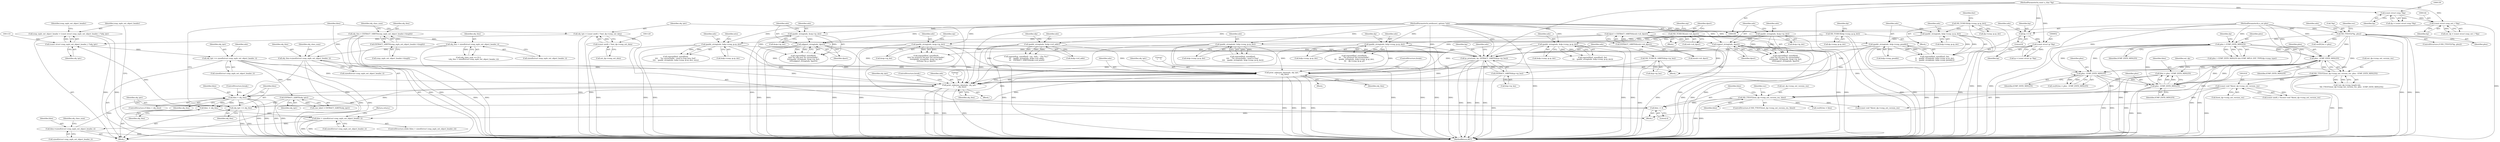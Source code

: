 digraph "0_tcpdump_8509ef02eceb2bbb479cea10fe4a7ec6395f1a8b@pointer" {
"1001130" [label="(Call,icmp_mpls_ext_object_header = (const struct icmp_mpls_ext_object_header_t *)obj_tptr)"];
"1001132" [label="(Call,(const struct icmp_mpls_ext_object_header_t *)obj_tptr)"];
"1001256" [label="(Call,obj_tptr += obj_tlen)"];
"1001249" [label="(Call,hlen < obj_tlen)"];
"1001173" [label="(Call,hlen-=sizeof(struct icmp_mpls_ext_object_header_t))"];
"1001125" [label="(Call,hlen > sizeof(struct icmp_mpls_ext_object_header_t))"];
"1001253" [label="(Call,hlen -= obj_tlen)"];
"1001114" [label="(Call,hlen -= 4)"];
"1001069" [label="(Call,ND_TTEST2(ext_dp->icmp_ext_version_res, hlen))"];
"1001002" [label="(Call,ND_TTEST2(ext_dp->icmp_ext_version_res, plen - ICMP_EXTD_MINLEN))"];
"1001006" [label="(Call,plen - ICMP_EXTD_MINLEN)"];
"1000880" [label="(Call,ND_TTEST2(*bp, plen))"];
"1000112" [label="(MethodParameterIn,u_int plen)"];
"1000985" [label="(Call,plen > ICMP_EXTD_MINLEN)"];
"1001018" [label="(Call,(const void *)&ext_dp->icmp_ext_version_res)"];
"1001063" [label="(Call,hlen = plen - ICMP_EXTD_MINLEN)"];
"1001065" [label="(Call,plen - ICMP_EXTD_MINLEN)"];
"1001030" [label="(Call,plen - ICMP_EXTD_MINLEN)"];
"1001188" [label="(Call,obj_tlen-=sizeof(struct icmp_mpls_ext_object_header_t))"];
"1001138" [label="(Call,obj_tlen = EXTRACT_16BITS(icmp_mpls_ext_object_header->length))"];
"1001140" [label="(Call,EXTRACT_16BITS(icmp_mpls_ext_object_header->length))"];
"1001182" [label="(Call,obj_tlen < sizeof(struct icmp_mpls_ext_object_header_t))"];
"1001234" [label="(Call,print_unknown_data(ndo, obj_tptr, \"\n\t    \", obj_tlen))"];
"1000311" [label="(Call,udpport_string(ndo, dport))"];
"1000305" [label="(Call,ipaddr_string(ndo, &oip->ip_dst))"];
"1000110" [label="(MethodParameterIn,netdissect_options *ndo)"];
"1000267" [label="(Call,dport = EXTRACT_16BITS(&ouh->uh_dport))"];
"1000269" [label="(Call,EXTRACT_16BITS(&ouh->uh_dport))"];
"1000263" [label="(Call,ND_TCHECK(ouh->uh_dport))"];
"1000293" [label="(Call,tcpport_string(ndo, dport))"];
"1000287" [label="(Call,ipaddr_string(ndo, &oip->ip_dst))"];
"1000408" [label="(Call,ipaddr_string(ndo, &dp->icmp_ip.ip_dst))"];
"1000196" [label="(Call,ND_TCHECK(dp->icmp_ip.ip_dst))"];
"1001242" [label="(Call,print_unknown_data(ndo, obj_tptr, \"\n\t    \", obj_tlen))"];
"1000365" [label="(Call,ipaddr_string(ndo, &dp->icmp_ip.ip_dst))"];
"1000323" [label="(Call,ipaddr_string(ndo, &oip->ip_dst))"];
"1000656" [label="(Call,ipaddr_string(ndo, &idp->ird_addr))"];
"1000383" [label="(Call,ipaddr_string(ndo, &dp->icmp_ip.ip_dst))"];
"1000964" [label="(Call,ip_print(ndo, bp, EXTRACT_16BITS(&ip->ip_len)))"];
"1000221" [label="(Call,ipaddr_string(ndo, &dp->icmp_ip.ip_dst))"];
"1000448" [label="(Call,ipaddr_string(ndo, &dp->icmp_gwaddr))"];
"1000440" [label="(Call,ipaddr_string(ndo, &dp->icmp_ip.ip_dst))"];
"1000419" [label="(Call,ND_TCHECK(dp->icmp_ip.ip_dst))"];
"1000951" [label="(Call,(const struct ip *)bp)"];
"1000942" [label="(Call,bp += 8)"];
"1000143" [label="(Call,(const struct icmp_ext_t *)bp)"];
"1000138" [label="(Call,(const struct icmp *)bp)"];
"1000111" [label="(MethodParameterIn,const u_char *bp)"];
"1000967" [label="(Call,EXTRACT_16BITS(&ip->ip_len))"];
"1000959" [label="(Call,ND_TCHECK_16BITS(&ip->ip_len))"];
"1001154" [label="(Call,obj_tptr += sizeof(struct icmp_mpls_ext_object_header_t))"];
"1001206" [label="(Call,EXTRACT_32BITS(obj_tptr))"];
"1001117" [label="(Call,obj_tptr = (const uint8_t *)ext_dp->icmp_ext_data)"];
"1001119" [label="(Call,(const uint8_t *)ext_dp->icmp_ext_data)"];
"1000426" [label="(Identifier,fmt)"];
"1000941" [label="(Block,)"];
"1000658" [label="(Call,&idp->ird_addr)"];
"1000880" [label="(Call,ND_TTEST2(*bp, plen))"];
"1001243" [label="(Identifier,ndo)"];
"1000947" [label="(Identifier,ndo)"];
"1000942" [label="(Call,bp += 8)"];
"1001141" [label="(Call,icmp_mpls_ext_object_header->length)"];
"1000896" [label="(Call,vec[0].len = plen)"];
"1000665" [label="(Identifier,idp)"];
"1001067" [label="(Identifier,ICMP_EXTD_MINLEN)"];
"1001030" [label="(Call,plen - ICMP_EXTD_MINLEN)"];
"1001183" [label="(Identifier,obj_tlen)"];
"1001245" [label="(Literal,\"\n\t    \")"];
"1000276" [label="(Identifier,oip)"];
"1000657" [label="(Identifier,ndo)"];
"1000384" [label="(Identifier,ndo)"];
"1000294" [label="(Identifier,ndo)"];
"1001070" [label="(Call,ext_dp->icmp_ext_version_res)"];
"1000997" [label="(Call,!ext_dp->icmp_length &&\n                ND_TTEST2(ext_dp->icmp_ext_version_res, plen - ICMP_EXTD_MINLEN))"];
"1001020" [label="(Call,&ext_dp->icmp_ext_version_res)"];
"1000656" [label="(Call,ipaddr_string(ndo, &idp->ird_addr))"];
"1001239" [label="(ControlStructure,break;)"];
"1000136" [label="(Call,dp = (const struct icmp *)bp)"];
"1001066" [label="(Identifier,plen)"];
"1001254" [label="(Identifier,hlen)"];
"1000162" [label="(Block,)"];
"1000881" [label="(Call,*bp)"];
"1000647" [label="(Call,snprintf(cp, sizeof(buf) - (cp - buf), \" {%s %u}\",\n\t\t\t    ipaddr_string(ndo, &idp->ird_addr),\n\t\t\t    EXTRACT_32BITS(&idp->ird_pref)))"];
"1000985" [label="(Call,plen > ICMP_EXTD_MINLEN)"];
"1000944" [label="(Literal,8)"];
"1001173" [label="(Call,hlen-=sizeof(struct icmp_mpls_ext_object_header_t))"];
"1000269" [label="(Call,EXTRACT_16BITS(&ouh->uh_dport))"];
"1000197" [label="(Call,dp->icmp_ip.ip_dst)"];
"1001188" [label="(Call,obj_tlen-=sizeof(struct icmp_mpls_ext_object_header_t))"];
"1000307" [label="(Call,&oip->ip_dst)"];
"1000111" [label="(MethodParameterIn,const u_char *bp)"];
"1000435" [label="(Call,snprintf(buf, sizeof(buf), fmt,\n\t\t    ipaddr_string(ndo, &dp->icmp_ip.ip_dst),\n\t\t    ipaddr_string(ndo, &dp->icmp_gwaddr)))"];
"1000883" [label="(Identifier,plen)"];
"1001145" [label="(Identifier,obj_class_num)"];
"1000966" [label="(Identifier,bp)"];
"1001016" [label="(Call,(const uint8_t *)(const void *)&ext_dp->icmp_ext_version_res)"];
"1001175" [label="(Call,sizeof(struct icmp_mpls_ext_object_header_t))"];
"1001235" [label="(Identifier,ndo)"];
"1000366" [label="(Identifier,ndo)"];
"1000141" [label="(Call,ext_dp = (const struct icmp_ext_t *)bp)"];
"1000949" [label="(Call,ip = (const struct ip *)bp)"];
"1000440" [label="(Call,ipaddr_string(ndo, &dp->icmp_ip.ip_dst))"];
"1001249" [label="(Call,hlen < obj_tlen)"];
"1001244" [label="(Identifier,obj_tptr)"];
"1000204" [label="(Identifier,dp)"];
"1000223" [label="(Call,&dp->icmp_ip.ip_dst)"];
"1000888" [label="(Identifier,vec)"];
"1000953" [label="(Identifier,bp)"];
"1001127" [label="(Call,sizeof(struct icmp_mpls_ext_object_header_t))"];
"1001126" [label="(Identifier,hlen)"];
"1000145" [label="(Identifier,bp)"];
"1000968" [label="(Call,&ip->ip_len)"];
"1001118" [label="(Identifier,obj_tptr)"];
"1000318" [label="(Call,snprintf(buf, sizeof(buf),\n\t\t\t\t\t\"%s protocol %d port %d unreachable\",\n\t\t\t\t\tipaddr_string(ndo, &oip->ip_dst),\n\t\t\t\t\toip->ip_p, dport))"];
"1000196" [label="(Call,ND_TCHECK(dp->icmp_ip.ip_dst))"];
"1001207" [label="(Identifier,obj_tptr)"];
"1001089" [label="(Call,vec[0].len = hlen)"];
"1000385" [label="(Call,&dp->icmp_ip.ip_dst)"];
"1001198" [label="(Block,)"];
"1000960" [label="(Call,&ip->ip_len)"];
"1000984" [label="(Call,plen > ICMP_EXTD_MINLEN && ICMP_MPLS_EXT_TYPE(dp->icmp_type))"];
"1000300" [label="(Call,snprintf(buf, sizeof(buf),\n\t\t\t\t\t\"%s udp port %s unreachable\",\n\t\t\t\t\tipaddr_string(ndo, &oip->ip_dst),\n\t\t\t\t\tudpport_string(ndo, dport)))"];
"1000449" [label="(Identifier,ndo)"];
"1000964" [label="(Call,ip_print(ndo, bp, EXTRACT_16BITS(&ip->ip_len)))"];
"1000408" [label="(Call,ipaddr_string(ndo, &dp->icmp_ip.ip_dst))"];
"1001160" [label="(Identifier,ndo)"];
"1001236" [label="(Identifier,obj_tptr)"];
"1000287" [label="(Call,ipaddr_string(ndo, &oip->ip_dst))"];
"1001156" [label="(Call,sizeof(struct icmp_mpls_ext_object_header_t))"];
"1001131" [label="(Identifier,icmp_mpls_ext_object_header)"];
"1001253" [label="(Call,hlen -= obj_tlen)"];
"1001065" [label="(Call,plen - ICMP_EXTD_MINLEN)"];
"1001003" [label="(Call,ext_dp->icmp_ext_version_res)"];
"1001132" [label="(Call,(const struct icmp_mpls_ext_object_header_t *)obj_tptr)"];
"1001258" [label="(Identifier,obj_tlen)"];
"1000110" [label="(MethodParameterIn,netdissect_options *ndo)"];
"1001190" [label="(Call,sizeof(struct icmp_mpls_ext_object_header_t))"];
"1001125" [label="(Call,hlen > sizeof(struct icmp_mpls_ext_object_header_t))"];
"1000270" [label="(Call,&ouh->uh_dport)"];
"1000410" [label="(Call,&dp->icmp_ip.ip_dst)"];
"1000143" [label="(Call,(const struct icmp_ext_t *)bp)"];
"1000450" [label="(Call,&dp->icmp_gwaddr)"];
"1001242" [label="(Call,print_unknown_data(ndo, obj_tptr, \"\n\t    \", obj_tlen))"];
"1001184" [label="(Call,sizeof(struct icmp_mpls_ext_object_header_t))"];
"1001078" [label="(Identifier,vec)"];
"1001247" [label="(ControlStructure,break;)"];
"1001018" [label="(Call,(const void *)&ext_dp->icmp_ext_version_res)"];
"1001257" [label="(Identifier,obj_tptr)"];
"1001256" [label="(Call,obj_tptr += obj_tlen)"];
"1001063" [label="(Call,hlen = plen - ICMP_EXTD_MINLEN)"];
"1000306" [label="(Identifier,ndo)"];
"1001031" [label="(Identifier,plen)"];
"1001259" [label="(Return,return;)"];
"1001007" [label="(Identifier,plen)"];
"1001071" [label="(Identifier,ext_dp)"];
"1000112" [label="(MethodParameterIn,u_int plen)"];
"1001129" [label="(Block,)"];
"1001002" [label="(Call,ND_TTEST2(ext_dp->icmp_ext_version_res, plen - ICMP_EXTD_MINLEN))"];
"1000442" [label="(Call,&dp->icmp_ip.ip_dst)"];
"1000360" [label="(Call,snprintf(buf, sizeof(buf),\n\t\t\t\t    \"%s unreachable - need to frag (mtu %d)\",\n\t\t\t\t    ipaddr_string(ndo, &dp->icmp_ip.ip_dst), mtu))"];
"1000323" [label="(Call,ipaddr_string(ndo, &oip->ip_dst))"];
"1000324" [label="(Identifier,ndo)"];
"1000951" [label="(Call,(const struct ip *)bp)"];
"1000267" [label="(Call,dport = EXTRACT_16BITS(&ouh->uh_dport))"];
"1001154" [label="(Call,obj_tptr += sizeof(struct icmp_mpls_ext_object_header_t))"];
"1001115" [label="(Identifier,hlen)"];
"1000288" [label="(Identifier,ndo)"];
"1000403" [label="(Call,snprintf(buf, sizeof(buf), fmt,\n\t\t\t    ipaddr_string(ndo, &dp->icmp_ip.ip_dst)))"];
"1001206" [label="(Call,EXTRACT_32BITS(obj_tptr))"];
"1001193" [label="(Identifier,obj_class_num)"];
"1001248" [label="(ControlStructure,if (hlen < obj_tlen))"];
"1000312" [label="(Identifier,ndo)"];
"1001073" [label="(Identifier,hlen)"];
"1001064" [label="(Identifier,hlen)"];
"1001134" [label="(Identifier,obj_tptr)"];
"1001068" [label="(ControlStructure,if (ND_TTEST2(ext_dp->icmp_ext_version_res, hlen)))"];
"1000419" [label="(Call,ND_TCHECK(dp->icmp_ip.ip_dst))"];
"1000216" [label="(Call,snprintf(buf, sizeof(buf),\n\t\t\t    \"%s protocol %d unreachable\",\n\t\t\t    ipaddr_string(ndo, &dp->icmp_ip.ip_dst),\n\t\t\t    dp->icmp_ip.ip_p))"];
"1001130" [label="(Call,icmp_mpls_ext_object_header = (const struct icmp_mpls_ext_object_header_t *)obj_tptr)"];
"1001255" [label="(Identifier,obj_tlen)"];
"1000295" [label="(Identifier,dport)"];
"1000879" [label="(ControlStructure,if (ND_TTEST2(*bp, plen)))"];
"1000268" [label="(Identifier,dport)"];
"1001024" [label="(Call,vec[0].len = plen - ICMP_EXTD_MINLEN)"];
"1000383" [label="(Call,ipaddr_string(ndo, &dp->icmp_ip.ip_dst))"];
"1001138" [label="(Call,obj_tlen = EXTRACT_16BITS(icmp_mpls_ext_object_header->length))"];
"1001119" [label="(Call,(const uint8_t *)ext_dp->icmp_ext_data)"];
"1001069" [label="(Call,ND_TTEST2(ext_dp->icmp_ext_version_res, hlen))"];
"1001252" [label="(ControlStructure,break;)"];
"1000974" [label="(Identifier,ndo)"];
"1000959" [label="(Call,ND_TCHECK_16BITS(&ip->ip_len))"];
"1001137" [label="(Identifier,icmp_mpls_ext_object_header)"];
"1001174" [label="(Identifier,hlen)"];
"1000325" [label="(Call,&oip->ip_dst)"];
"1000409" [label="(Identifier,ndo)"];
"1001008" [label="(Identifier,ICMP_EXTD_MINLEN)"];
"1000420" [label="(Call,dp->icmp_ip.ip_dst)"];
"1001139" [label="(Identifier,obj_tlen)"];
"1000373" [label="(Identifier,mtu)"];
"1001234" [label="(Call,print_unknown_data(ndo, obj_tptr, \"\n\t    \", obj_tlen))"];
"1000990" [label="(Identifier,dp)"];
"1000231" [label="(Identifier,dp)"];
"1001124" [label="(ControlStructure,while (hlen > sizeof(struct icmp_mpls_ext_object_header_t)))"];
"1001237" [label="(Literal,\"\n\t    \")"];
"1000987" [label="(Identifier,ICMP_EXTD_MINLEN)"];
"1000293" [label="(Call,tcpport_string(ndo, dport))"];
"1000365" [label="(Call,ipaddr_string(ndo, &dp->icmp_ip.ip_dst))"];
"1000140" [label="(Identifier,bp)"];
"1000986" [label="(Identifier,plen)"];
"1000378" [label="(Call,snprintf(buf, sizeof(buf),\n\t\t\t\t    \"%s unreachable - need to frag\",\n\t\t\t\t    ipaddr_string(ndo, &dp->icmp_ip.ip_dst)))"];
"1000263" [label="(Call,ND_TCHECK(ouh->uh_dport))"];
"1001114" [label="(Call,hlen -= 4)"];
"1001140" [label="(Call,EXTRACT_16BITS(icmp_mpls_ext_object_header->length))"];
"1001178" [label="(Call,(obj_class_num == 0) ||\n                    (obj_tlen < sizeof(struct icmp_mpls_ext_object_header_t)))"];
"1000992" [label="(Block,)"];
"1000311" [label="(Call,udpport_string(ndo, dport))"];
"1000221" [label="(Call,ipaddr_string(ndo, &dp->icmp_ip.ip_dst))"];
"1001251" [label="(Identifier,obj_tlen)"];
"1001180" [label="(Identifier,obj_class_num)"];
"1000330" [label="(Identifier,oip)"];
"1001182" [label="(Call,obj_tlen < sizeof(struct icmp_mpls_ext_object_header_t))"];
"1001265" [label="(MethodReturn,RET)"];
"1001250" [label="(Identifier,hlen)"];
"1000313" [label="(Identifier,dport)"];
"1000282" [label="(Call,snprintf(buf, sizeof(buf),\n\t\t\t\t\t\"%s tcp port %s unreachable\",\n\t\t\t\t\tipaddr_string(ndo, &oip->ip_dst),\n\t\t\t\t\ttcpport_string(ndo, dport)))"];
"1001246" [label="(Identifier,obj_tlen)"];
"1000441" [label="(Identifier,ndo)"];
"1001194" [label="(Block,)"];
"1001155" [label="(Identifier,obj_tptr)"];
"1000206" [label="(Block,)"];
"1000965" [label="(Identifier,ndo)"];
"1001121" [label="(Call,ext_dp->icmp_ext_data)"];
"1001189" [label="(Identifier,obj_tlen)"];
"1001117" [label="(Call,obj_tptr = (const uint8_t *)ext_dp->icmp_ext_data)"];
"1000367" [label="(Call,&dp->icmp_ip.ip_dst)"];
"1000289" [label="(Call,&oip->ip_dst)"];
"1000943" [label="(Identifier,bp)"];
"1000448" [label="(Call,ipaddr_string(ndo, &dp->icmp_gwaddr))"];
"1000264" [label="(Call,ouh->uh_dport)"];
"1000967" [label="(Call,EXTRACT_16BITS(&ip->ip_len))"];
"1001083" [label="(Call,(const void *)&ext_dp->icmp_ext_version_res)"];
"1000138" [label="(Call,(const struct icmp *)bp)"];
"1000934" [label="(Identifier,ndo)"];
"1001204" [label="(Call,raw_label = EXTRACT_32BITS(obj_tptr))"];
"1001238" [label="(Identifier,obj_tlen)"];
"1000305" [label="(Call,ipaddr_string(ndo, &oip->ip_dst))"];
"1001006" [label="(Call,plen - ICMP_EXTD_MINLEN)"];
"1001032" [label="(Identifier,ICMP_EXTD_MINLEN)"];
"1001116" [label="(Literal,4)"];
"1000222" [label="(Identifier,ndo)"];
"1001130" -> "1001129"  [label="AST: "];
"1001130" -> "1001132"  [label="CFG: "];
"1001131" -> "1001130"  [label="AST: "];
"1001132" -> "1001130"  [label="AST: "];
"1001137" -> "1001130"  [label="CFG: "];
"1001130" -> "1001265"  [label="DDG: "];
"1001130" -> "1001265"  [label="DDG: "];
"1001132" -> "1001130"  [label="DDG: "];
"1001132" -> "1001134"  [label="CFG: "];
"1001133" -> "1001132"  [label="AST: "];
"1001134" -> "1001132"  [label="AST: "];
"1001256" -> "1001132"  [label="DDG: "];
"1001117" -> "1001132"  [label="DDG: "];
"1001132" -> "1001154"  [label="DDG: "];
"1001256" -> "1001129"  [label="AST: "];
"1001256" -> "1001258"  [label="CFG: "];
"1001257" -> "1001256"  [label="AST: "];
"1001258" -> "1001256"  [label="AST: "];
"1001126" -> "1001256"  [label="CFG: "];
"1001256" -> "1001265"  [label="DDG: "];
"1001256" -> "1001265"  [label="DDG: "];
"1001249" -> "1001256"  [label="DDG: "];
"1001242" -> "1001256"  [label="DDG: "];
"1001206" -> "1001256"  [label="DDG: "];
"1001234" -> "1001256"  [label="DDG: "];
"1001249" -> "1001248"  [label="AST: "];
"1001249" -> "1001251"  [label="CFG: "];
"1001250" -> "1001249"  [label="AST: "];
"1001251" -> "1001249"  [label="AST: "];
"1001252" -> "1001249"  [label="CFG: "];
"1001254" -> "1001249"  [label="CFG: "];
"1001249" -> "1001265"  [label="DDG: "];
"1001249" -> "1001265"  [label="DDG: "];
"1001249" -> "1001265"  [label="DDG: "];
"1001173" -> "1001249"  [label="DDG: "];
"1001188" -> "1001249"  [label="DDG: "];
"1001234" -> "1001249"  [label="DDG: "];
"1001242" -> "1001249"  [label="DDG: "];
"1001249" -> "1001253"  [label="DDG: "];
"1001249" -> "1001253"  [label="DDG: "];
"1001173" -> "1001129"  [label="AST: "];
"1001173" -> "1001175"  [label="CFG: "];
"1001174" -> "1001173"  [label="AST: "];
"1001175" -> "1001173"  [label="AST: "];
"1001180" -> "1001173"  [label="CFG: "];
"1001173" -> "1001265"  [label="DDG: "];
"1001125" -> "1001173"  [label="DDG: "];
"1001125" -> "1001124"  [label="AST: "];
"1001125" -> "1001127"  [label="CFG: "];
"1001126" -> "1001125"  [label="AST: "];
"1001127" -> "1001125"  [label="AST: "];
"1001131" -> "1001125"  [label="CFG: "];
"1001259" -> "1001125"  [label="CFG: "];
"1001125" -> "1001265"  [label="DDG: "];
"1001125" -> "1001265"  [label="DDG: "];
"1001253" -> "1001125"  [label="DDG: "];
"1001114" -> "1001125"  [label="DDG: "];
"1001253" -> "1001129"  [label="AST: "];
"1001253" -> "1001255"  [label="CFG: "];
"1001254" -> "1001253"  [label="AST: "];
"1001255" -> "1001253"  [label="AST: "];
"1001257" -> "1001253"  [label="CFG: "];
"1001114" -> "1000992"  [label="AST: "];
"1001114" -> "1001116"  [label="CFG: "];
"1001115" -> "1001114"  [label="AST: "];
"1001116" -> "1001114"  [label="AST: "];
"1001118" -> "1001114"  [label="CFG: "];
"1001069" -> "1001114"  [label="DDG: "];
"1001069" -> "1001068"  [label="AST: "];
"1001069" -> "1001073"  [label="CFG: "];
"1001070" -> "1001069"  [label="AST: "];
"1001073" -> "1001069"  [label="AST: "];
"1001078" -> "1001069"  [label="CFG: "];
"1001115" -> "1001069"  [label="CFG: "];
"1001069" -> "1001265"  [label="DDG: "];
"1001069" -> "1001265"  [label="DDG: "];
"1001002" -> "1001069"  [label="DDG: "];
"1001018" -> "1001069"  [label="DDG: "];
"1001063" -> "1001069"  [label="DDG: "];
"1001069" -> "1001083"  [label="DDG: "];
"1001069" -> "1001089"  [label="DDG: "];
"1001002" -> "1000997"  [label="AST: "];
"1001002" -> "1001006"  [label="CFG: "];
"1001003" -> "1001002"  [label="AST: "];
"1001006" -> "1001002"  [label="AST: "];
"1000997" -> "1001002"  [label="CFG: "];
"1001002" -> "1001265"  [label="DDG: "];
"1001002" -> "1001265"  [label="DDG: "];
"1001002" -> "1000997"  [label="DDG: "];
"1001002" -> "1000997"  [label="DDG: "];
"1001006" -> "1001002"  [label="DDG: "];
"1001006" -> "1001002"  [label="DDG: "];
"1001002" -> "1001018"  [label="DDG: "];
"1001006" -> "1001008"  [label="CFG: "];
"1001007" -> "1001006"  [label="AST: "];
"1001008" -> "1001006"  [label="AST: "];
"1001006" -> "1001265"  [label="DDG: "];
"1001006" -> "1001265"  [label="DDG: "];
"1000880" -> "1001006"  [label="DDG: "];
"1000985" -> "1001006"  [label="DDG: "];
"1000985" -> "1001006"  [label="DDG: "];
"1000112" -> "1001006"  [label="DDG: "];
"1001006" -> "1001030"  [label="DDG: "];
"1001006" -> "1001030"  [label="DDG: "];
"1001006" -> "1001065"  [label="DDG: "];
"1001006" -> "1001065"  [label="DDG: "];
"1000880" -> "1000879"  [label="AST: "];
"1000880" -> "1000883"  [label="CFG: "];
"1000881" -> "1000880"  [label="AST: "];
"1000883" -> "1000880"  [label="AST: "];
"1000888" -> "1000880"  [label="CFG: "];
"1000934" -> "1000880"  [label="CFG: "];
"1000880" -> "1001265"  [label="DDG: "];
"1000880" -> "1001265"  [label="DDG: "];
"1000880" -> "1001265"  [label="DDG: "];
"1000112" -> "1000880"  [label="DDG: "];
"1000880" -> "1000896"  [label="DDG: "];
"1000880" -> "1000985"  [label="DDG: "];
"1000880" -> "1001030"  [label="DDG: "];
"1000880" -> "1001065"  [label="DDG: "];
"1000112" -> "1000109"  [label="AST: "];
"1000112" -> "1001265"  [label="DDG: "];
"1000112" -> "1000896"  [label="DDG: "];
"1000112" -> "1000985"  [label="DDG: "];
"1000112" -> "1001030"  [label="DDG: "];
"1000112" -> "1001065"  [label="DDG: "];
"1000985" -> "1000984"  [label="AST: "];
"1000985" -> "1000987"  [label="CFG: "];
"1000986" -> "1000985"  [label="AST: "];
"1000987" -> "1000985"  [label="AST: "];
"1000990" -> "1000985"  [label="CFG: "];
"1000984" -> "1000985"  [label="CFG: "];
"1000985" -> "1001265"  [label="DDG: "];
"1000985" -> "1001265"  [label="DDG: "];
"1000985" -> "1000984"  [label="DDG: "];
"1000985" -> "1000984"  [label="DDG: "];
"1000985" -> "1001030"  [label="DDG: "];
"1000985" -> "1001030"  [label="DDG: "];
"1000985" -> "1001065"  [label="DDG: "];
"1000985" -> "1001065"  [label="DDG: "];
"1001018" -> "1001016"  [label="AST: "];
"1001018" -> "1001020"  [label="CFG: "];
"1001019" -> "1001018"  [label="AST: "];
"1001020" -> "1001018"  [label="AST: "];
"1001016" -> "1001018"  [label="CFG: "];
"1001018" -> "1001265"  [label="DDG: "];
"1001018" -> "1001016"  [label="DDG: "];
"1001018" -> "1001083"  [label="DDG: "];
"1001063" -> "1000992"  [label="AST: "];
"1001063" -> "1001065"  [label="CFG: "];
"1001064" -> "1001063"  [label="AST: "];
"1001065" -> "1001063"  [label="AST: "];
"1001071" -> "1001063"  [label="CFG: "];
"1001063" -> "1001265"  [label="DDG: "];
"1001065" -> "1001063"  [label="DDG: "];
"1001065" -> "1001063"  [label="DDG: "];
"1001065" -> "1001067"  [label="CFG: "];
"1001066" -> "1001065"  [label="AST: "];
"1001067" -> "1001065"  [label="AST: "];
"1001065" -> "1001265"  [label="DDG: "];
"1001065" -> "1001265"  [label="DDG: "];
"1001030" -> "1001065"  [label="DDG: "];
"1001030" -> "1001065"  [label="DDG: "];
"1001030" -> "1001024"  [label="AST: "];
"1001030" -> "1001032"  [label="CFG: "];
"1001031" -> "1001030"  [label="AST: "];
"1001032" -> "1001030"  [label="AST: "];
"1001024" -> "1001030"  [label="CFG: "];
"1001030" -> "1001265"  [label="DDG: "];
"1001030" -> "1001265"  [label="DDG: "];
"1001030" -> "1001024"  [label="DDG: "];
"1001030" -> "1001024"  [label="DDG: "];
"1001188" -> "1001129"  [label="AST: "];
"1001188" -> "1001190"  [label="CFG: "];
"1001189" -> "1001188"  [label="AST: "];
"1001190" -> "1001188"  [label="AST: "];
"1001193" -> "1001188"  [label="CFG: "];
"1001188" -> "1001265"  [label="DDG: "];
"1001138" -> "1001188"  [label="DDG: "];
"1001182" -> "1001188"  [label="DDG: "];
"1001188" -> "1001234"  [label="DDG: "];
"1001188" -> "1001242"  [label="DDG: "];
"1001138" -> "1001129"  [label="AST: "];
"1001138" -> "1001140"  [label="CFG: "];
"1001139" -> "1001138"  [label="AST: "];
"1001140" -> "1001138"  [label="AST: "];
"1001145" -> "1001138"  [label="CFG: "];
"1001138" -> "1001265"  [label="DDG: "];
"1001138" -> "1001265"  [label="DDG: "];
"1001140" -> "1001138"  [label="DDG: "];
"1001138" -> "1001182"  [label="DDG: "];
"1001140" -> "1001141"  [label="CFG: "];
"1001141" -> "1001140"  [label="AST: "];
"1001140" -> "1001265"  [label="DDG: "];
"1001182" -> "1001178"  [label="AST: "];
"1001182" -> "1001184"  [label="CFG: "];
"1001183" -> "1001182"  [label="AST: "];
"1001184" -> "1001182"  [label="AST: "];
"1001178" -> "1001182"  [label="CFG: "];
"1001182" -> "1001265"  [label="DDG: "];
"1001182" -> "1001178"  [label="DDG: "];
"1001234" -> "1001198"  [label="AST: "];
"1001234" -> "1001238"  [label="CFG: "];
"1001235" -> "1001234"  [label="AST: "];
"1001236" -> "1001234"  [label="AST: "];
"1001237" -> "1001234"  [label="AST: "];
"1001238" -> "1001234"  [label="AST: "];
"1001239" -> "1001234"  [label="CFG: "];
"1001234" -> "1001265"  [label="DDG: "];
"1001234" -> "1001265"  [label="DDG: "];
"1001234" -> "1001265"  [label="DDG: "];
"1001234" -> "1001265"  [label="DDG: "];
"1000311" -> "1001234"  [label="DDG: "];
"1000293" -> "1001234"  [label="DDG: "];
"1000408" -> "1001234"  [label="DDG: "];
"1001242" -> "1001234"  [label="DDG: "];
"1000365" -> "1001234"  [label="DDG: "];
"1000323" -> "1001234"  [label="DDG: "];
"1000656" -> "1001234"  [label="DDG: "];
"1000383" -> "1001234"  [label="DDG: "];
"1000964" -> "1001234"  [label="DDG: "];
"1000221" -> "1001234"  [label="DDG: "];
"1000448" -> "1001234"  [label="DDG: "];
"1000110" -> "1001234"  [label="DDG: "];
"1001154" -> "1001234"  [label="DDG: "];
"1001234" -> "1001242"  [label="DDG: "];
"1000311" -> "1000300"  [label="AST: "];
"1000311" -> "1000313"  [label="CFG: "];
"1000312" -> "1000311"  [label="AST: "];
"1000313" -> "1000311"  [label="AST: "];
"1000300" -> "1000311"  [label="CFG: "];
"1000311" -> "1001265"  [label="DDG: "];
"1000311" -> "1001265"  [label="DDG: "];
"1000311" -> "1000300"  [label="DDG: "];
"1000311" -> "1000300"  [label="DDG: "];
"1000305" -> "1000311"  [label="DDG: "];
"1000110" -> "1000311"  [label="DDG: "];
"1000267" -> "1000311"  [label="DDG: "];
"1000311" -> "1000964"  [label="DDG: "];
"1000311" -> "1001242"  [label="DDG: "];
"1000305" -> "1000300"  [label="AST: "];
"1000305" -> "1000307"  [label="CFG: "];
"1000306" -> "1000305"  [label="AST: "];
"1000307" -> "1000305"  [label="AST: "];
"1000312" -> "1000305"  [label="CFG: "];
"1000305" -> "1001265"  [label="DDG: "];
"1000305" -> "1000300"  [label="DDG: "];
"1000305" -> "1000300"  [label="DDG: "];
"1000110" -> "1000305"  [label="DDG: "];
"1000110" -> "1000109"  [label="AST: "];
"1000110" -> "1001265"  [label="DDG: "];
"1000110" -> "1000221"  [label="DDG: "];
"1000110" -> "1000287"  [label="DDG: "];
"1000110" -> "1000293"  [label="DDG: "];
"1000110" -> "1000323"  [label="DDG: "];
"1000110" -> "1000365"  [label="DDG: "];
"1000110" -> "1000383"  [label="DDG: "];
"1000110" -> "1000408"  [label="DDG: "];
"1000110" -> "1000440"  [label="DDG: "];
"1000110" -> "1000448"  [label="DDG: "];
"1000110" -> "1000656"  [label="DDG: "];
"1000110" -> "1000964"  [label="DDG: "];
"1000110" -> "1001242"  [label="DDG: "];
"1000267" -> "1000206"  [label="AST: "];
"1000267" -> "1000269"  [label="CFG: "];
"1000268" -> "1000267"  [label="AST: "];
"1000269" -> "1000267"  [label="AST: "];
"1000276" -> "1000267"  [label="CFG: "];
"1000267" -> "1001265"  [label="DDG: "];
"1000269" -> "1000267"  [label="DDG: "];
"1000267" -> "1000293"  [label="DDG: "];
"1000267" -> "1000318"  [label="DDG: "];
"1000269" -> "1000270"  [label="CFG: "];
"1000270" -> "1000269"  [label="AST: "];
"1000269" -> "1001265"  [label="DDG: "];
"1000263" -> "1000269"  [label="DDG: "];
"1000263" -> "1000206"  [label="AST: "];
"1000263" -> "1000264"  [label="CFG: "];
"1000264" -> "1000263"  [label="AST: "];
"1000268" -> "1000263"  [label="CFG: "];
"1000263" -> "1001265"  [label="DDG: "];
"1000263" -> "1001265"  [label="DDG: "];
"1000293" -> "1000282"  [label="AST: "];
"1000293" -> "1000295"  [label="CFG: "];
"1000294" -> "1000293"  [label="AST: "];
"1000295" -> "1000293"  [label="AST: "];
"1000282" -> "1000293"  [label="CFG: "];
"1000293" -> "1001265"  [label="DDG: "];
"1000293" -> "1001265"  [label="DDG: "];
"1000293" -> "1000282"  [label="DDG: "];
"1000293" -> "1000282"  [label="DDG: "];
"1000287" -> "1000293"  [label="DDG: "];
"1000293" -> "1000964"  [label="DDG: "];
"1000293" -> "1001242"  [label="DDG: "];
"1000287" -> "1000282"  [label="AST: "];
"1000287" -> "1000289"  [label="CFG: "];
"1000288" -> "1000287"  [label="AST: "];
"1000289" -> "1000287"  [label="AST: "];
"1000294" -> "1000287"  [label="CFG: "];
"1000287" -> "1001265"  [label="DDG: "];
"1000287" -> "1000282"  [label="DDG: "];
"1000287" -> "1000282"  [label="DDG: "];
"1000408" -> "1000403"  [label="AST: "];
"1000408" -> "1000410"  [label="CFG: "];
"1000409" -> "1000408"  [label="AST: "];
"1000410" -> "1000408"  [label="AST: "];
"1000403" -> "1000408"  [label="CFG: "];
"1000408" -> "1001265"  [label="DDG: "];
"1000408" -> "1001265"  [label="DDG: "];
"1000408" -> "1000403"  [label="DDG: "];
"1000408" -> "1000403"  [label="DDG: "];
"1000196" -> "1000408"  [label="DDG: "];
"1000408" -> "1000964"  [label="DDG: "];
"1000408" -> "1001242"  [label="DDG: "];
"1000196" -> "1000162"  [label="AST: "];
"1000196" -> "1000197"  [label="CFG: "];
"1000197" -> "1000196"  [label="AST: "];
"1000204" -> "1000196"  [label="CFG: "];
"1000196" -> "1001265"  [label="DDG: "];
"1000196" -> "1001265"  [label="DDG: "];
"1000196" -> "1000221"  [label="DDG: "];
"1000196" -> "1000365"  [label="DDG: "];
"1000196" -> "1000383"  [label="DDG: "];
"1001242" -> "1001194"  [label="AST: "];
"1001242" -> "1001246"  [label="CFG: "];
"1001243" -> "1001242"  [label="AST: "];
"1001244" -> "1001242"  [label="AST: "];
"1001245" -> "1001242"  [label="AST: "];
"1001246" -> "1001242"  [label="AST: "];
"1001247" -> "1001242"  [label="CFG: "];
"1001242" -> "1001265"  [label="DDG: "];
"1001242" -> "1001265"  [label="DDG: "];
"1001242" -> "1001265"  [label="DDG: "];
"1001242" -> "1001265"  [label="DDG: "];
"1000365" -> "1001242"  [label="DDG: "];
"1000323" -> "1001242"  [label="DDG: "];
"1000656" -> "1001242"  [label="DDG: "];
"1000383" -> "1001242"  [label="DDG: "];
"1000964" -> "1001242"  [label="DDG: "];
"1000221" -> "1001242"  [label="DDG: "];
"1000448" -> "1001242"  [label="DDG: "];
"1001154" -> "1001242"  [label="DDG: "];
"1000365" -> "1000360"  [label="AST: "];
"1000365" -> "1000367"  [label="CFG: "];
"1000366" -> "1000365"  [label="AST: "];
"1000367" -> "1000365"  [label="AST: "];
"1000373" -> "1000365"  [label="CFG: "];
"1000365" -> "1001265"  [label="DDG: "];
"1000365" -> "1001265"  [label="DDG: "];
"1000365" -> "1000360"  [label="DDG: "];
"1000365" -> "1000360"  [label="DDG: "];
"1000365" -> "1000964"  [label="DDG: "];
"1000323" -> "1000318"  [label="AST: "];
"1000323" -> "1000325"  [label="CFG: "];
"1000324" -> "1000323"  [label="AST: "];
"1000325" -> "1000323"  [label="AST: "];
"1000330" -> "1000323"  [label="CFG: "];
"1000323" -> "1001265"  [label="DDG: "];
"1000323" -> "1001265"  [label="DDG: "];
"1000323" -> "1000318"  [label="DDG: "];
"1000323" -> "1000318"  [label="DDG: "];
"1000323" -> "1000964"  [label="DDG: "];
"1000656" -> "1000647"  [label="AST: "];
"1000656" -> "1000658"  [label="CFG: "];
"1000657" -> "1000656"  [label="AST: "];
"1000658" -> "1000656"  [label="AST: "];
"1000665" -> "1000656"  [label="CFG: "];
"1000656" -> "1001265"  [label="DDG: "];
"1000656" -> "1001265"  [label="DDG: "];
"1000656" -> "1000647"  [label="DDG: "];
"1000656" -> "1000647"  [label="DDG: "];
"1000656" -> "1000964"  [label="DDG: "];
"1000383" -> "1000378"  [label="AST: "];
"1000383" -> "1000385"  [label="CFG: "];
"1000384" -> "1000383"  [label="AST: "];
"1000385" -> "1000383"  [label="AST: "];
"1000378" -> "1000383"  [label="CFG: "];
"1000383" -> "1001265"  [label="DDG: "];
"1000383" -> "1001265"  [label="DDG: "];
"1000383" -> "1000378"  [label="DDG: "];
"1000383" -> "1000378"  [label="DDG: "];
"1000383" -> "1000964"  [label="DDG: "];
"1000964" -> "1000941"  [label="AST: "];
"1000964" -> "1000967"  [label="CFG: "];
"1000965" -> "1000964"  [label="AST: "];
"1000966" -> "1000964"  [label="AST: "];
"1000967" -> "1000964"  [label="AST: "];
"1000974" -> "1000964"  [label="CFG: "];
"1000964" -> "1001265"  [label="DDG: "];
"1000964" -> "1001265"  [label="DDG: "];
"1000964" -> "1001265"  [label="DDG: "];
"1000964" -> "1001265"  [label="DDG: "];
"1000221" -> "1000964"  [label="DDG: "];
"1000448" -> "1000964"  [label="DDG: "];
"1000951" -> "1000964"  [label="DDG: "];
"1000111" -> "1000964"  [label="DDG: "];
"1000967" -> "1000964"  [label="DDG: "];
"1000221" -> "1000216"  [label="AST: "];
"1000221" -> "1000223"  [label="CFG: "];
"1000222" -> "1000221"  [label="AST: "];
"1000223" -> "1000221"  [label="AST: "];
"1000231" -> "1000221"  [label="CFG: "];
"1000221" -> "1001265"  [label="DDG: "];
"1000221" -> "1001265"  [label="DDG: "];
"1000221" -> "1000216"  [label="DDG: "];
"1000221" -> "1000216"  [label="DDG: "];
"1000448" -> "1000435"  [label="AST: "];
"1000448" -> "1000450"  [label="CFG: "];
"1000449" -> "1000448"  [label="AST: "];
"1000450" -> "1000448"  [label="AST: "];
"1000435" -> "1000448"  [label="CFG: "];
"1000448" -> "1001265"  [label="DDG: "];
"1000448" -> "1001265"  [label="DDG: "];
"1000448" -> "1000435"  [label="DDG: "];
"1000448" -> "1000435"  [label="DDG: "];
"1000440" -> "1000448"  [label="DDG: "];
"1000440" -> "1000435"  [label="AST: "];
"1000440" -> "1000442"  [label="CFG: "];
"1000441" -> "1000440"  [label="AST: "];
"1000442" -> "1000440"  [label="AST: "];
"1000449" -> "1000440"  [label="CFG: "];
"1000440" -> "1001265"  [label="DDG: "];
"1000440" -> "1000435"  [label="DDG: "];
"1000440" -> "1000435"  [label="DDG: "];
"1000419" -> "1000440"  [label="DDG: "];
"1000419" -> "1000162"  [label="AST: "];
"1000419" -> "1000420"  [label="CFG: "];
"1000420" -> "1000419"  [label="AST: "];
"1000426" -> "1000419"  [label="CFG: "];
"1000419" -> "1001265"  [label="DDG: "];
"1000419" -> "1001265"  [label="DDG: "];
"1000951" -> "1000949"  [label="AST: "];
"1000951" -> "1000953"  [label="CFG: "];
"1000952" -> "1000951"  [label="AST: "];
"1000953" -> "1000951"  [label="AST: "];
"1000949" -> "1000951"  [label="CFG: "];
"1000951" -> "1000949"  [label="DDG: "];
"1000942" -> "1000951"  [label="DDG: "];
"1000111" -> "1000951"  [label="DDG: "];
"1000942" -> "1000941"  [label="AST: "];
"1000942" -> "1000944"  [label="CFG: "];
"1000943" -> "1000942"  [label="AST: "];
"1000944" -> "1000942"  [label="AST: "];
"1000947" -> "1000942"  [label="CFG: "];
"1000143" -> "1000942"  [label="DDG: "];
"1000111" -> "1000942"  [label="DDG: "];
"1000143" -> "1000141"  [label="AST: "];
"1000143" -> "1000145"  [label="CFG: "];
"1000144" -> "1000143"  [label="AST: "];
"1000145" -> "1000143"  [label="AST: "];
"1000141" -> "1000143"  [label="CFG: "];
"1000143" -> "1001265"  [label="DDG: "];
"1000143" -> "1000141"  [label="DDG: "];
"1000138" -> "1000143"  [label="DDG: "];
"1000111" -> "1000143"  [label="DDG: "];
"1000138" -> "1000136"  [label="AST: "];
"1000138" -> "1000140"  [label="CFG: "];
"1000139" -> "1000138"  [label="AST: "];
"1000140" -> "1000138"  [label="AST: "];
"1000136" -> "1000138"  [label="CFG: "];
"1000138" -> "1000136"  [label="DDG: "];
"1000111" -> "1000138"  [label="DDG: "];
"1000111" -> "1000109"  [label="AST: "];
"1000111" -> "1001265"  [label="DDG: "];
"1000967" -> "1000968"  [label="CFG: "];
"1000968" -> "1000967"  [label="AST: "];
"1000967" -> "1001265"  [label="DDG: "];
"1000959" -> "1000967"  [label="DDG: "];
"1000959" -> "1000941"  [label="AST: "];
"1000959" -> "1000960"  [label="CFG: "];
"1000960" -> "1000959"  [label="AST: "];
"1000965" -> "1000959"  [label="CFG: "];
"1000959" -> "1001265"  [label="DDG: "];
"1001154" -> "1001129"  [label="AST: "];
"1001154" -> "1001156"  [label="CFG: "];
"1001155" -> "1001154"  [label="AST: "];
"1001156" -> "1001154"  [label="AST: "];
"1001160" -> "1001154"  [label="CFG: "];
"1001154" -> "1001265"  [label="DDG: "];
"1001154" -> "1001206"  [label="DDG: "];
"1001206" -> "1001204"  [label="AST: "];
"1001206" -> "1001207"  [label="CFG: "];
"1001207" -> "1001206"  [label="AST: "];
"1001204" -> "1001206"  [label="CFG: "];
"1001206" -> "1001265"  [label="DDG: "];
"1001206" -> "1001204"  [label="DDG: "];
"1001117" -> "1000992"  [label="AST: "];
"1001117" -> "1001119"  [label="CFG: "];
"1001118" -> "1001117"  [label="AST: "];
"1001119" -> "1001117"  [label="AST: "];
"1001126" -> "1001117"  [label="CFG: "];
"1001117" -> "1001265"  [label="DDG: "];
"1001117" -> "1001265"  [label="DDG: "];
"1001119" -> "1001117"  [label="DDG: "];
"1001119" -> "1001121"  [label="CFG: "];
"1001120" -> "1001119"  [label="AST: "];
"1001121" -> "1001119"  [label="AST: "];
"1001119" -> "1001265"  [label="DDG: "];
}

